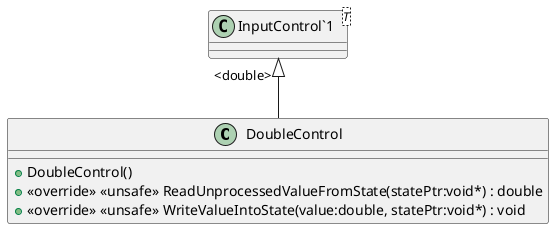 @startuml
class DoubleControl {
    + DoubleControl()
    + <<override>> <<unsafe>> ReadUnprocessedValueFromState(statePtr:void*) : double
    + <<override>> <<unsafe>> WriteValueIntoState(value:double, statePtr:void*) : void
}
class "InputControl`1"<T> {
}
"InputControl`1" "<double>" <|-- DoubleControl
@enduml
